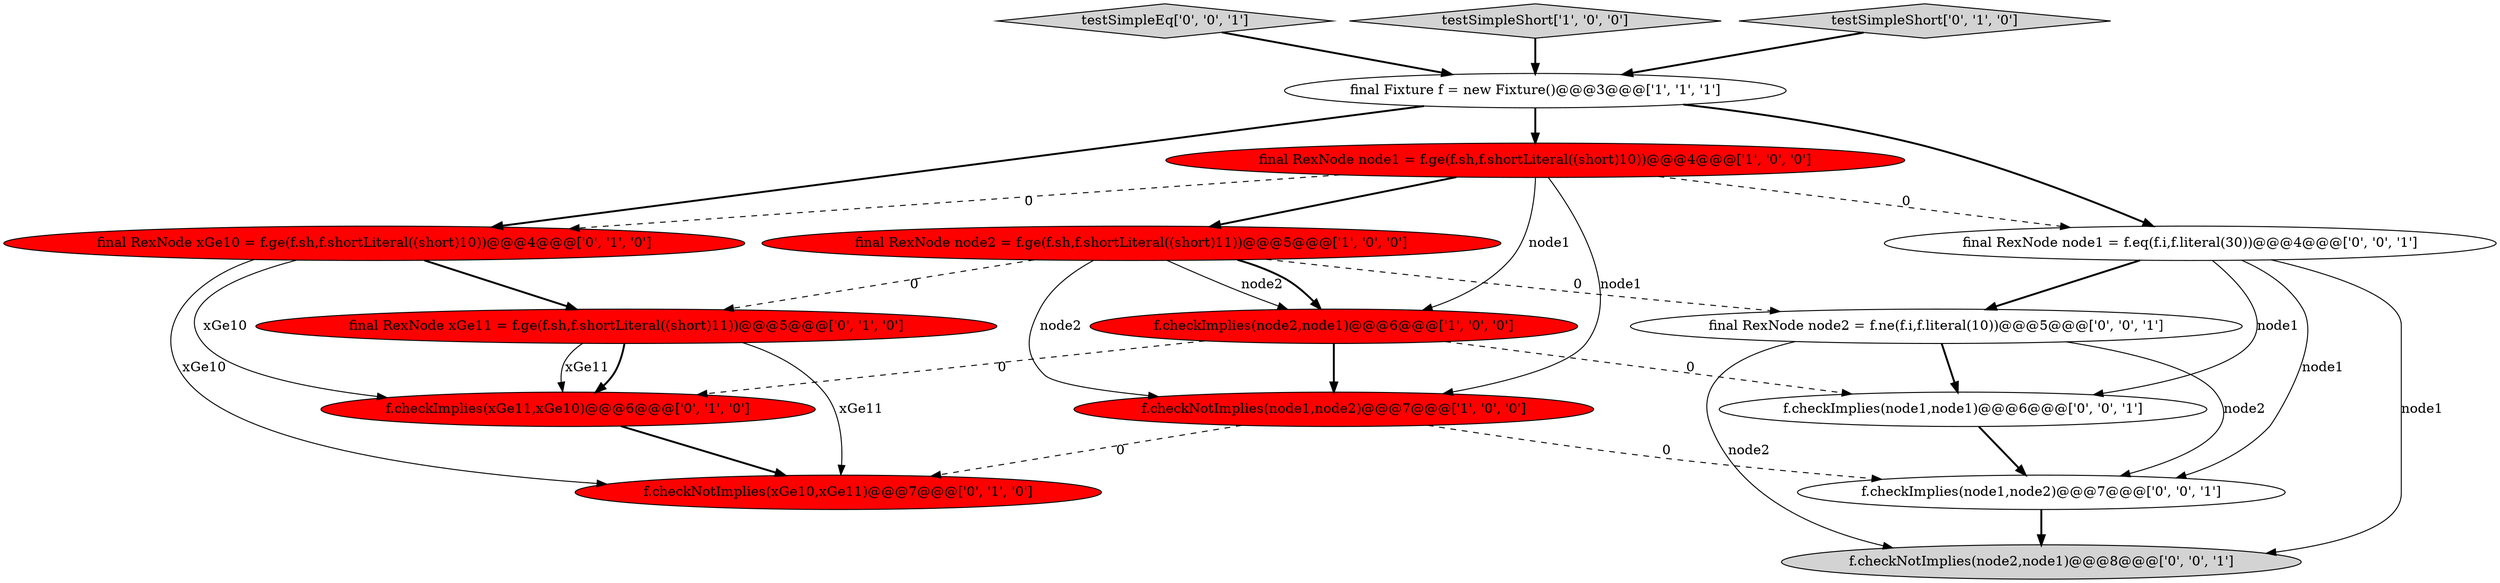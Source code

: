 digraph {
10 [style = filled, label = "f.checkNotImplies(xGe10,xGe11)@@@7@@@['0', '1', '0']", fillcolor = red, shape = ellipse image = "AAA1AAABBB2BBB"];
3 [style = filled, label = "f.checkNotImplies(node1,node2)@@@7@@@['1', '0', '0']", fillcolor = red, shape = ellipse image = "AAA1AAABBB1BBB"];
15 [style = filled, label = "testSimpleEq['0', '0', '1']", fillcolor = lightgray, shape = diamond image = "AAA0AAABBB3BBB"];
13 [style = filled, label = "final RexNode node1 = f.eq(f.i,f.literal(30))@@@4@@@['0', '0', '1']", fillcolor = white, shape = ellipse image = "AAA0AAABBB3BBB"];
11 [style = filled, label = "f.checkNotImplies(node2,node1)@@@8@@@['0', '0', '1']", fillcolor = lightgray, shape = ellipse image = "AAA0AAABBB3BBB"];
2 [style = filled, label = "testSimpleShort['1', '0', '0']", fillcolor = lightgray, shape = diamond image = "AAA0AAABBB1BBB"];
0 [style = filled, label = "final RexNode node2 = f.ge(f.sh,f.shortLiteral((short)11))@@@5@@@['1', '0', '0']", fillcolor = red, shape = ellipse image = "AAA1AAABBB1BBB"];
8 [style = filled, label = "f.checkImplies(xGe11,xGe10)@@@6@@@['0', '1', '0']", fillcolor = red, shape = ellipse image = "AAA1AAABBB2BBB"];
14 [style = filled, label = "f.checkImplies(node1,node2)@@@7@@@['0', '0', '1']", fillcolor = white, shape = ellipse image = "AAA0AAABBB3BBB"];
4 [style = filled, label = "final RexNode node1 = f.ge(f.sh,f.shortLiteral((short)10))@@@4@@@['1', '0', '0']", fillcolor = red, shape = ellipse image = "AAA1AAABBB1BBB"];
12 [style = filled, label = "final RexNode node2 = f.ne(f.i,f.literal(10))@@@5@@@['0', '0', '1']", fillcolor = white, shape = ellipse image = "AAA0AAABBB3BBB"];
7 [style = filled, label = "testSimpleShort['0', '1', '0']", fillcolor = lightgray, shape = diamond image = "AAA0AAABBB2BBB"];
5 [style = filled, label = "final Fixture f = new Fixture()@@@3@@@['1', '1', '1']", fillcolor = white, shape = ellipse image = "AAA0AAABBB1BBB"];
1 [style = filled, label = "f.checkImplies(node2,node1)@@@6@@@['1', '0', '0']", fillcolor = red, shape = ellipse image = "AAA1AAABBB1BBB"];
6 [style = filled, label = "final RexNode xGe11 = f.ge(f.sh,f.shortLiteral((short)11))@@@5@@@['0', '1', '0']", fillcolor = red, shape = ellipse image = "AAA1AAABBB2BBB"];
9 [style = filled, label = "final RexNode xGe10 = f.ge(f.sh,f.shortLiteral((short)10))@@@4@@@['0', '1', '0']", fillcolor = red, shape = ellipse image = "AAA1AAABBB2BBB"];
16 [style = filled, label = "f.checkImplies(node1,node1)@@@6@@@['0', '0', '1']", fillcolor = white, shape = ellipse image = "AAA0AAABBB3BBB"];
9->8 [style = solid, label="xGe10"];
8->10 [style = bold, label=""];
2->5 [style = bold, label=""];
0->1 [style = solid, label="node2"];
5->9 [style = bold, label=""];
9->10 [style = solid, label="xGe10"];
0->6 [style = dashed, label="0"];
1->3 [style = bold, label=""];
12->11 [style = solid, label="node2"];
12->16 [style = bold, label=""];
4->1 [style = solid, label="node1"];
0->12 [style = dashed, label="0"];
12->14 [style = solid, label="node2"];
15->5 [style = bold, label=""];
9->6 [style = bold, label=""];
4->0 [style = bold, label=""];
13->16 [style = solid, label="node1"];
4->9 [style = dashed, label="0"];
7->5 [style = bold, label=""];
13->12 [style = bold, label=""];
1->16 [style = dashed, label="0"];
0->1 [style = bold, label=""];
5->13 [style = bold, label=""];
5->4 [style = bold, label=""];
6->8 [style = bold, label=""];
0->3 [style = solid, label="node2"];
6->10 [style = solid, label="xGe11"];
16->14 [style = bold, label=""];
13->11 [style = solid, label="node1"];
1->8 [style = dashed, label="0"];
3->10 [style = dashed, label="0"];
3->14 [style = dashed, label="0"];
4->13 [style = dashed, label="0"];
13->14 [style = solid, label="node1"];
14->11 [style = bold, label=""];
4->3 [style = solid, label="node1"];
6->8 [style = solid, label="xGe11"];
}
